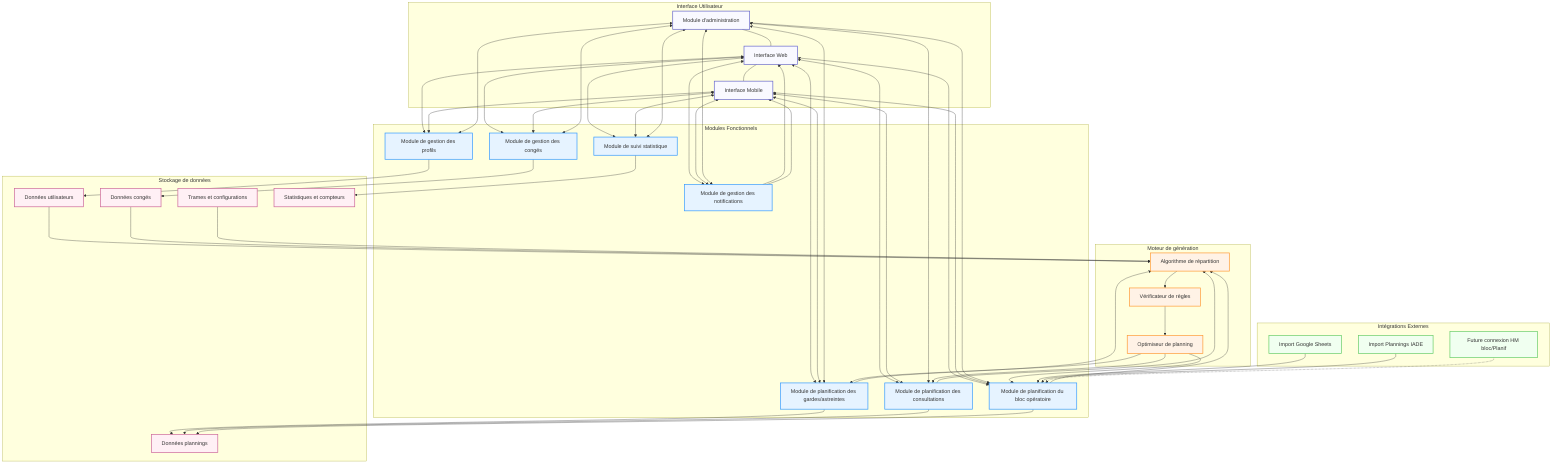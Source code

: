 flowchart TD
    subgraph "Interface Utilisateur"
        A1[Interface Web] --- A2[Interface Mobile]
        A3[Module d'administration] --- A1
    end
    
    subgraph "Modules Fonctionnels"
        B1[Module de gestion des profils]
        B2[Module de gestion des congés]
        B3[Module de planification des gardes/astreintes]
        B4[Module de planification des consultations]
        B5[Module de planification du bloc opératoire]
        B6[Module de suivi statistique]
        B7[Module de gestion des notifications]
    end
    
    subgraph "Moteur de génération"
        C1[Algorithme de répartition]
        C2[Vérificateur de règles]
        C3[Optimiseur de planning]
    end
    
    subgraph "Intégrations Externes"
        D1[Import Google Sheets]
        D2[Import Plannings IADE]
        D3[Future connexion HM bloc/Planif]
    end
    
    subgraph "Stockage de données"
        E1[Données utilisateurs]
        E2[Données plannings]
        E3[Données congés]
        E4[Trames et configurations]
        E5[Statistiques et compteurs]
    end
    
    %% Flux de données
    A1 & A2 & A3 <--> B1 & B2 & B3 & B4 & B5 & B6 & B7
    
    B1 --> E1
    B2 --> E3
    B3 & B4 & B5 --> E2
    B6 --> E5
    
    B3 --> C1
    B4 --> C1
    B5 --> C1
    
    C1 --> C2 --> C3
    C3 --> B3 & B4 & B5
    
    D1 --> B5
    D2 --> B5
    D3 -.-> B5
    
    %% Flux spécifiques
    E1 ---> C1
    E3 ---> C1
    E4 ---> C1
    
    B7 ---> A1 & A2
    
    %% Styles
    classDef interface fill:#f9f9ff,stroke:#6666cc,stroke-width:2px;
    classDef module fill:#e6f3ff,stroke:#3399ff,stroke-width:2px;
    classDef engine fill:#fff2e6,stroke:#ff9933,stroke-width:2px;
    classDef integration fill:#f0fff0,stroke:#66cc66,stroke-width:2px;
    classDef storage fill:#fff0f5,stroke:#cc6699,stroke-width:2px;
    
    class A1,A2,A3 interface;
    class B1,B2,B3,B4,B5,B6,B7 module;
    class C1,C2,C3 engine;
    class D1,D2,D3 integration;
    class E1,E2,E3,E4,E5 storage;